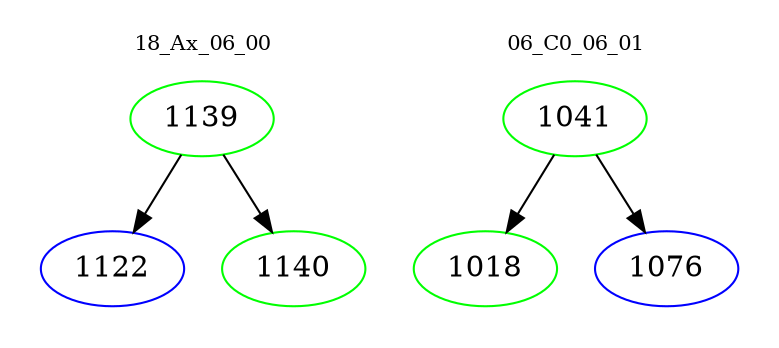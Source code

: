 digraph{
subgraph cluster_0 {
color = white
label = "18_Ax_06_00";
fontsize=10;
T0_1139 [label="1139", color="green"]
T0_1139 -> T0_1122 [color="black"]
T0_1122 [label="1122", color="blue"]
T0_1139 -> T0_1140 [color="black"]
T0_1140 [label="1140", color="green"]
}
subgraph cluster_1 {
color = white
label = "06_C0_06_01";
fontsize=10;
T1_1041 [label="1041", color="green"]
T1_1041 -> T1_1018 [color="black"]
T1_1018 [label="1018", color="green"]
T1_1041 -> T1_1076 [color="black"]
T1_1076 [label="1076", color="blue"]
}
}
